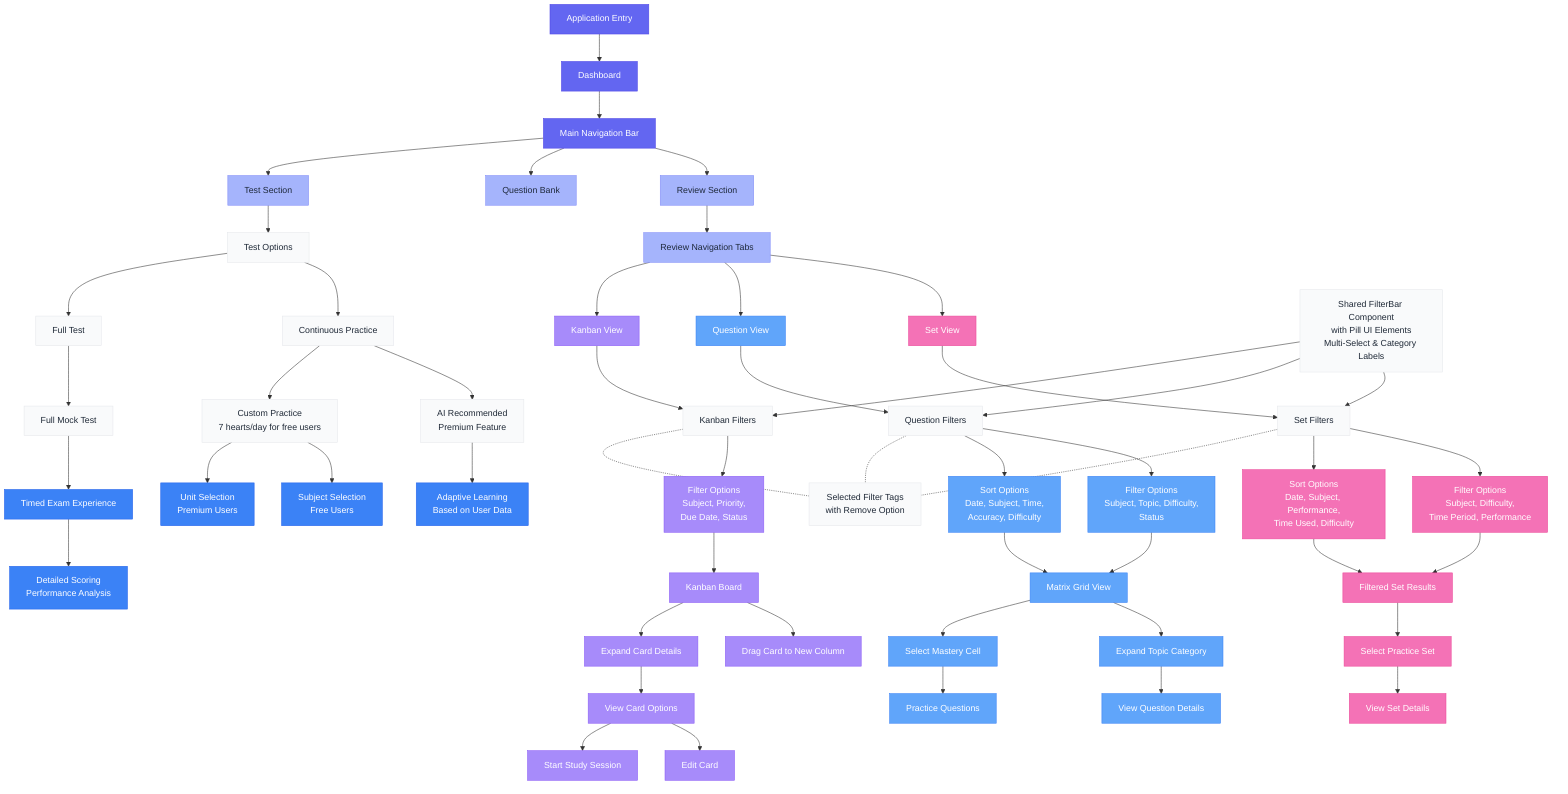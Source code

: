 graph TD
    %% Main Application Entry
    Start[Application Entry] --> Dashboard[Dashboard]
    Dashboard --> MenuNavigation[Main Navigation Bar]
    
    %% Main Navigation Options
    MenuNavigation --> ReviewSection[Review Section]
    MenuNavigation --> QuestionBank[Question Bank]
    MenuNavigation --> TestSection[Test Section]
    
    %% Review Section Navigation
    ReviewSection --> ReviewNav[Review Navigation Tabs]
    
    %% Three Main Views
    ReviewNav --> SetView[Set View]
    ReviewNav --> QuestionView[Question View]
    ReviewNav --> KanbanView[Kanban View]
    
    %% Set View Flow
    SetView --> SetFilterBar[Set Filters]
    SetFilterBar --> SetFilterOptions[Filter Options<br/>Subject, Difficulty,<br/>Time Period, Performance]
    SetFilterBar --> SetSortOptions[Sort Options<br/>Date, Subject, Performance,<br/>Time Used, Difficulty]
    SetFilterOptions --> FilteredSetResults[Filtered Set Results]
    SetSortOptions --> FilteredSetResults
    FilteredSetResults --> SelectSet[Select Practice Set]
    SelectSet --> SetDetails[View Set Details]
    
    %% Question View Flow
    QuestionView --> QuestionFilterBar[Question Filters]
    QuestionFilterBar --> QuestionFilterOptions[Filter Options<br/>Subject, Topic, Difficulty,<br/>Status]
    QuestionFilterBar --> QuestionSortOptions[Sort Options<br/>Date, Subject, Time,<br/>Accuracy, Difficulty]
    QuestionFilterOptions --> MatrixGrid[Matrix Grid View]
    QuestionSortOptions --> MatrixGrid
    MatrixGrid --> ExpandCategory[Expand Topic Category]
    ExpandCategory --> ViewQuestionDetails[View Question Details]
    MatrixGrid --> SelectMasteryCell[Select Mastery Cell]
    SelectMasteryCell --> PracticeQuestions[Practice Questions]
    
    %% Kanban View Flow
    KanbanView --> KanbanFilterBar[Kanban Filters]
    KanbanFilterBar --> KanbanFilterOptions[Filter Options<br/>Subject, Priority,<br/>Due Date, Status]
    KanbanFilterOptions --> KanbanBoard[Kanban Board]
    KanbanBoard --> DragCard[Drag Card to New Column]
    KanbanBoard --> ExpandCard[Expand Card Details]
    ExpandCard --> CardOptions[View Card Options]
    CardOptions --> EditCard[Edit Card]
    CardOptions --> StartStudy[Start Study Session]
    
    %% Test Section Flow
    TestSection --> TestOptions[Test Options]
    TestOptions --> ContinuousPractice[Continuous Practice]
    TestOptions --> FullTest[Full Test]
    
    %% Continuous Practice Options
    ContinuousPractice --> AIRecommended[AI Recommended<br/>Premium Feature]
    ContinuousPractice --> CustomPractice[Custom Practice<br/>7 hearts/day for free users]
    AIRecommended --> AdaptiveLearning[Adaptive Learning<br/>Based on User Data]
    CustomPractice --> SubjectSelection[Subject Selection<br/>Free Users]
    CustomPractice --> UnitSelection[Unit Selection<br/>Premium Users]
    
    %% Full Test Flow
    FullTest --> MockTest[Full Mock Test]
    MockTest --> TimedExam[Timed Exam Experience]
    TimedExam --> DetailedScoring[Detailed Scoring<br/>Performance Analysis]
    
    %% Shared Components
    FilterBar[Shared FilterBar Component<br/>with Pill UI Elements<br/>Multi-Select & Category Labels]
    FilterBar --> SetFilterBar
    FilterBar --> QuestionFilterBar
    FilterBar --> KanbanFilterBar
    
    %% Additional Filter Features
    SetFilterBar -.- FilterTags[Selected Filter Tags<br/>with Remove Option]
    QuestionFilterBar -.- FilterTags
    KanbanFilterBar -.- FilterTags
    
    %% Visual Styling
    classDef primary fill:#6366F1,stroke:#4F46E5,color:white
    classDef secondary fill:#A5B4FC,stroke:#818CF8,color:#1E293B
    classDef action fill:#3B82F6,stroke:#2563EB,color:white
    classDef interface fill:#F9FAFB,stroke:#E5E7EB,color:#1F2937
    classDef setView fill:#F472B6,stroke:#EC4899,color:white
    classDef questionView fill:#60A5FA,stroke:#3B82F6,color:white
    classDef kanbanView fill:#A78BFA,stroke:#8B5CF6,color:white
    
    %% Apply styles
    class Start,Dashboard,MenuNavigation primary
    class ReviewSection,ReviewNav secondary
    class FilterBar,SetFilterBar,QuestionFilterBar,KanbanFilterBar,FilterTags interface
    class SetView,SetFilterOptions,SetSortOptions,FilteredSetResults,SelectSet,SetDetails setView
    class QuestionView,QuestionFilterOptions,QuestionSortOptions,MatrixGrid,ExpandCategory,ViewQuestionDetails,SelectMasteryCell,PracticeQuestions questionView
    class KanbanView,KanbanFilterOptions,KanbanBoard,DragCard,ExpandCard,CardOptions,EditCard,StartStudy kanbanView
    class QuestionBank,TestSection secondary
    class TestOptions,ContinuousPractice,FullTest,AIRecommended,CustomPractice,MockTest interface
    class AdaptiveLearning,SubjectSelection,UnitSelection,TimedExam,DetailedScoring action